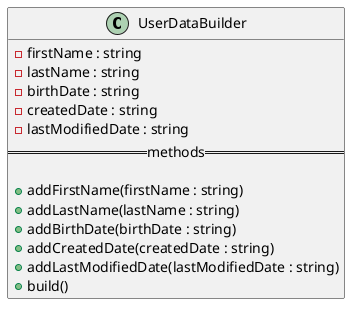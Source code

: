 @startuml UserDataBuilder Diagram
class UserDataBuilder {
  - firstName : string
  - lastName : string
  - birthDate : string
  - createdDate : string
  - lastModifiedDate : string
  ==methods==

  + addFirstName(firstName : string)
  + addLastName(lastName : string)
  + addBirthDate(birthDate : string)
  + addCreatedDate(createdDate : string)
  + addLastModifiedDate(lastModifiedDate : string)
  + build()
}
@enduml
